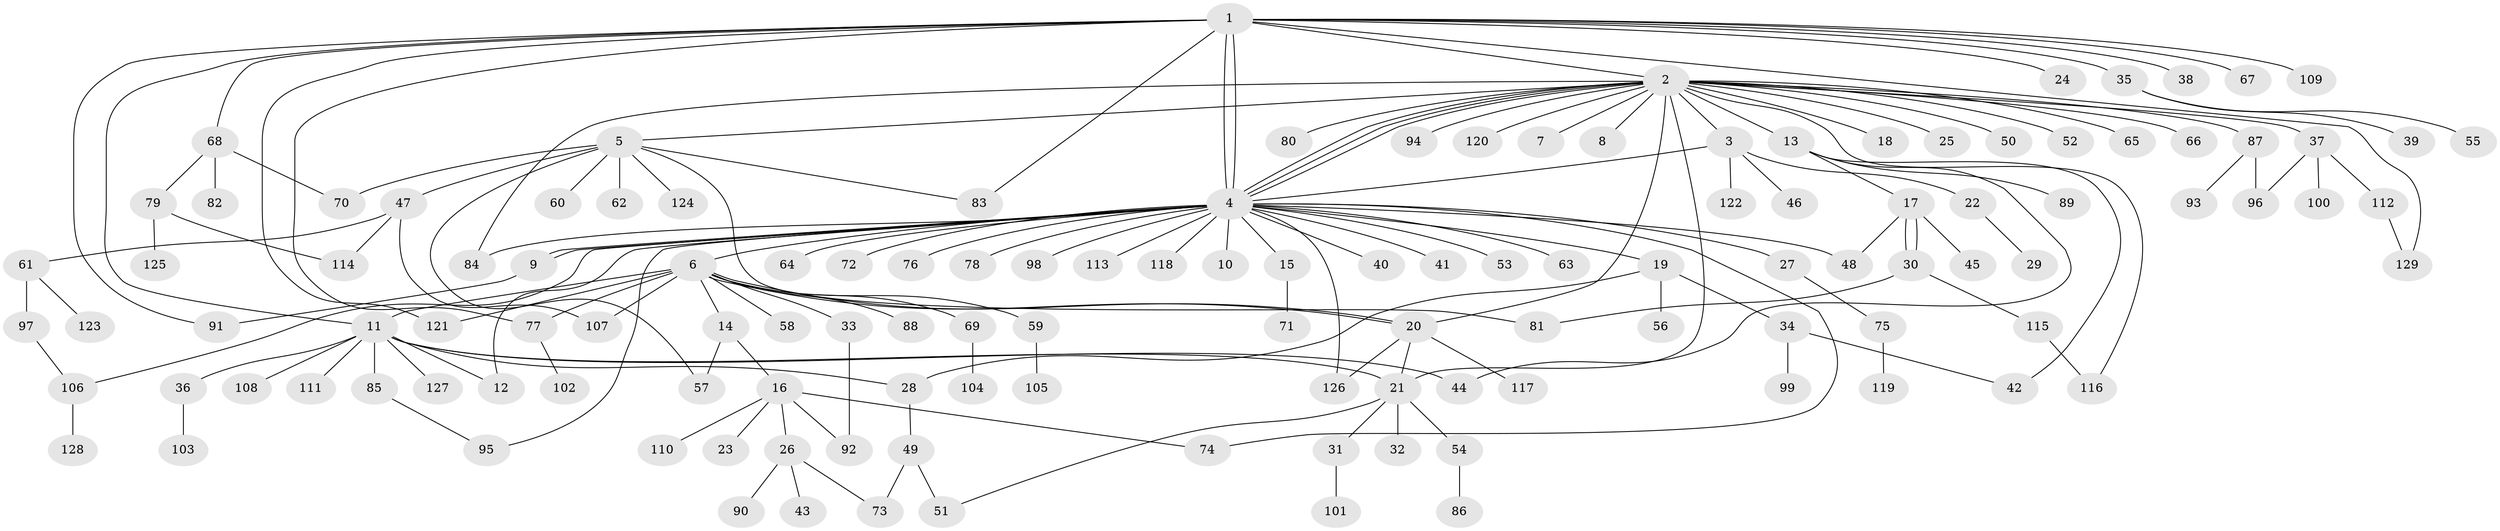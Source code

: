 // Generated by graph-tools (version 1.1) at 2025/01/03/09/25 03:01:53]
// undirected, 129 vertices, 165 edges
graph export_dot {
graph [start="1"]
  node [color=gray90,style=filled];
  1;
  2;
  3;
  4;
  5;
  6;
  7;
  8;
  9;
  10;
  11;
  12;
  13;
  14;
  15;
  16;
  17;
  18;
  19;
  20;
  21;
  22;
  23;
  24;
  25;
  26;
  27;
  28;
  29;
  30;
  31;
  32;
  33;
  34;
  35;
  36;
  37;
  38;
  39;
  40;
  41;
  42;
  43;
  44;
  45;
  46;
  47;
  48;
  49;
  50;
  51;
  52;
  53;
  54;
  55;
  56;
  57;
  58;
  59;
  60;
  61;
  62;
  63;
  64;
  65;
  66;
  67;
  68;
  69;
  70;
  71;
  72;
  73;
  74;
  75;
  76;
  77;
  78;
  79;
  80;
  81;
  82;
  83;
  84;
  85;
  86;
  87;
  88;
  89;
  90;
  91;
  92;
  93;
  94;
  95;
  96;
  97;
  98;
  99;
  100;
  101;
  102;
  103;
  104;
  105;
  106;
  107;
  108;
  109;
  110;
  111;
  112;
  113;
  114;
  115;
  116;
  117;
  118;
  119;
  120;
  121;
  122;
  123;
  124;
  125;
  126;
  127;
  128;
  129;
  1 -- 2;
  1 -- 4;
  1 -- 4;
  1 -- 11;
  1 -- 24;
  1 -- 35;
  1 -- 38;
  1 -- 67;
  1 -- 68;
  1 -- 77;
  1 -- 83;
  1 -- 91;
  1 -- 109;
  1 -- 121;
  1 -- 129;
  2 -- 3;
  2 -- 4;
  2 -- 4;
  2 -- 4;
  2 -- 5;
  2 -- 7;
  2 -- 8;
  2 -- 13;
  2 -- 18;
  2 -- 20;
  2 -- 21;
  2 -- 25;
  2 -- 37;
  2 -- 50;
  2 -- 52;
  2 -- 65;
  2 -- 66;
  2 -- 80;
  2 -- 84;
  2 -- 87;
  2 -- 94;
  2 -- 116;
  2 -- 120;
  3 -- 4;
  3 -- 22;
  3 -- 46;
  3 -- 122;
  4 -- 6;
  4 -- 9;
  4 -- 9;
  4 -- 10;
  4 -- 12;
  4 -- 15;
  4 -- 19;
  4 -- 27;
  4 -- 40;
  4 -- 41;
  4 -- 48;
  4 -- 53;
  4 -- 63;
  4 -- 64;
  4 -- 72;
  4 -- 74;
  4 -- 76;
  4 -- 78;
  4 -- 84;
  4 -- 95;
  4 -- 98;
  4 -- 106;
  4 -- 113;
  4 -- 118;
  4 -- 126;
  5 -- 47;
  5 -- 57;
  5 -- 60;
  5 -- 62;
  5 -- 70;
  5 -- 81;
  5 -- 83;
  5 -- 124;
  6 -- 11;
  6 -- 14;
  6 -- 20;
  6 -- 20;
  6 -- 33;
  6 -- 58;
  6 -- 59;
  6 -- 69;
  6 -- 77;
  6 -- 88;
  6 -- 107;
  6 -- 121;
  9 -- 91;
  11 -- 12;
  11 -- 21;
  11 -- 28;
  11 -- 36;
  11 -- 44;
  11 -- 85;
  11 -- 108;
  11 -- 111;
  11 -- 127;
  13 -- 17;
  13 -- 42;
  13 -- 44;
  13 -- 89;
  14 -- 16;
  14 -- 57;
  15 -- 71;
  16 -- 23;
  16 -- 26;
  16 -- 74;
  16 -- 92;
  16 -- 110;
  17 -- 30;
  17 -- 30;
  17 -- 45;
  17 -- 48;
  19 -- 28;
  19 -- 34;
  19 -- 56;
  20 -- 21;
  20 -- 117;
  20 -- 126;
  21 -- 31;
  21 -- 32;
  21 -- 51;
  21 -- 54;
  22 -- 29;
  26 -- 43;
  26 -- 73;
  26 -- 90;
  27 -- 75;
  28 -- 49;
  30 -- 81;
  30 -- 115;
  31 -- 101;
  33 -- 92;
  34 -- 42;
  34 -- 99;
  35 -- 39;
  35 -- 55;
  36 -- 103;
  37 -- 96;
  37 -- 100;
  37 -- 112;
  47 -- 61;
  47 -- 107;
  47 -- 114;
  49 -- 51;
  49 -- 73;
  54 -- 86;
  59 -- 105;
  61 -- 97;
  61 -- 123;
  68 -- 70;
  68 -- 79;
  68 -- 82;
  69 -- 104;
  75 -- 119;
  77 -- 102;
  79 -- 114;
  79 -- 125;
  85 -- 95;
  87 -- 93;
  87 -- 96;
  97 -- 106;
  106 -- 128;
  112 -- 129;
  115 -- 116;
}
